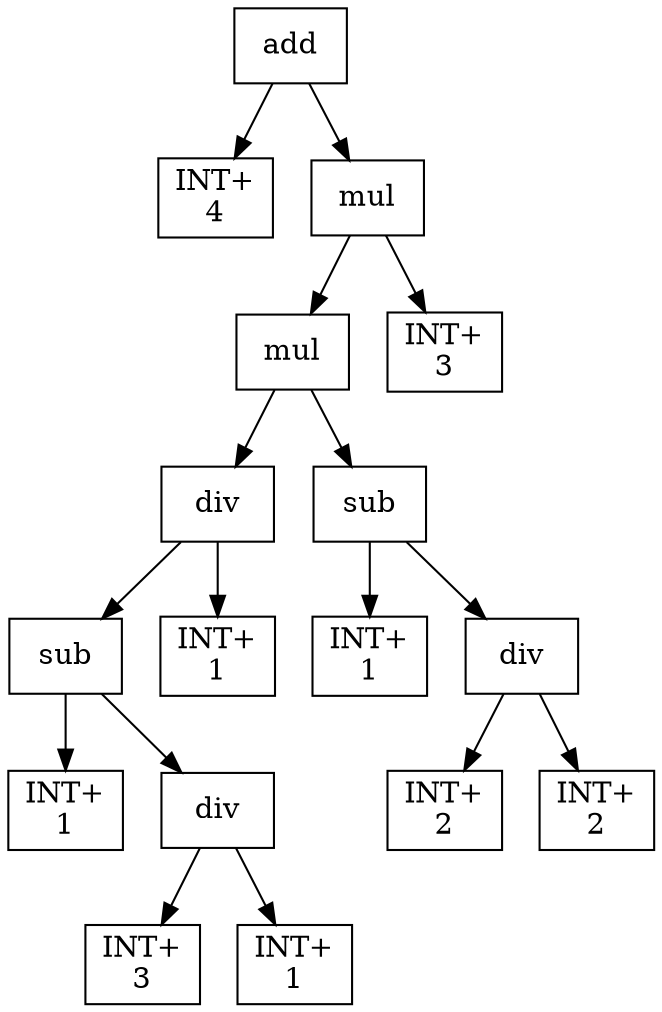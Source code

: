 digraph expr {
  node [shape=box];
  n1 [label="add"];
  n2 [label="INT+\n4"];
  n3 [label="mul"];
  n4 [label="mul"];
  n5 [label="div"];
  n6 [label="sub"];
  n7 [label="INT+\n1"];
  n8 [label="div"];
  n9 [label="INT+\n3"];
  n10 [label="INT+\n1"];
  n8 -> n9;
  n8 -> n10;
  n6 -> n7;
  n6 -> n8;
  n11 [label="INT+\n1"];
  n5 -> n6;
  n5 -> n11;
  n12 [label="sub"];
  n13 [label="INT+\n1"];
  n14 [label="div"];
  n15 [label="INT+\n2"];
  n16 [label="INT+\n2"];
  n14 -> n15;
  n14 -> n16;
  n12 -> n13;
  n12 -> n14;
  n4 -> n5;
  n4 -> n12;
  n17 [label="INT+\n3"];
  n3 -> n4;
  n3 -> n17;
  n1 -> n2;
  n1 -> n3;
}